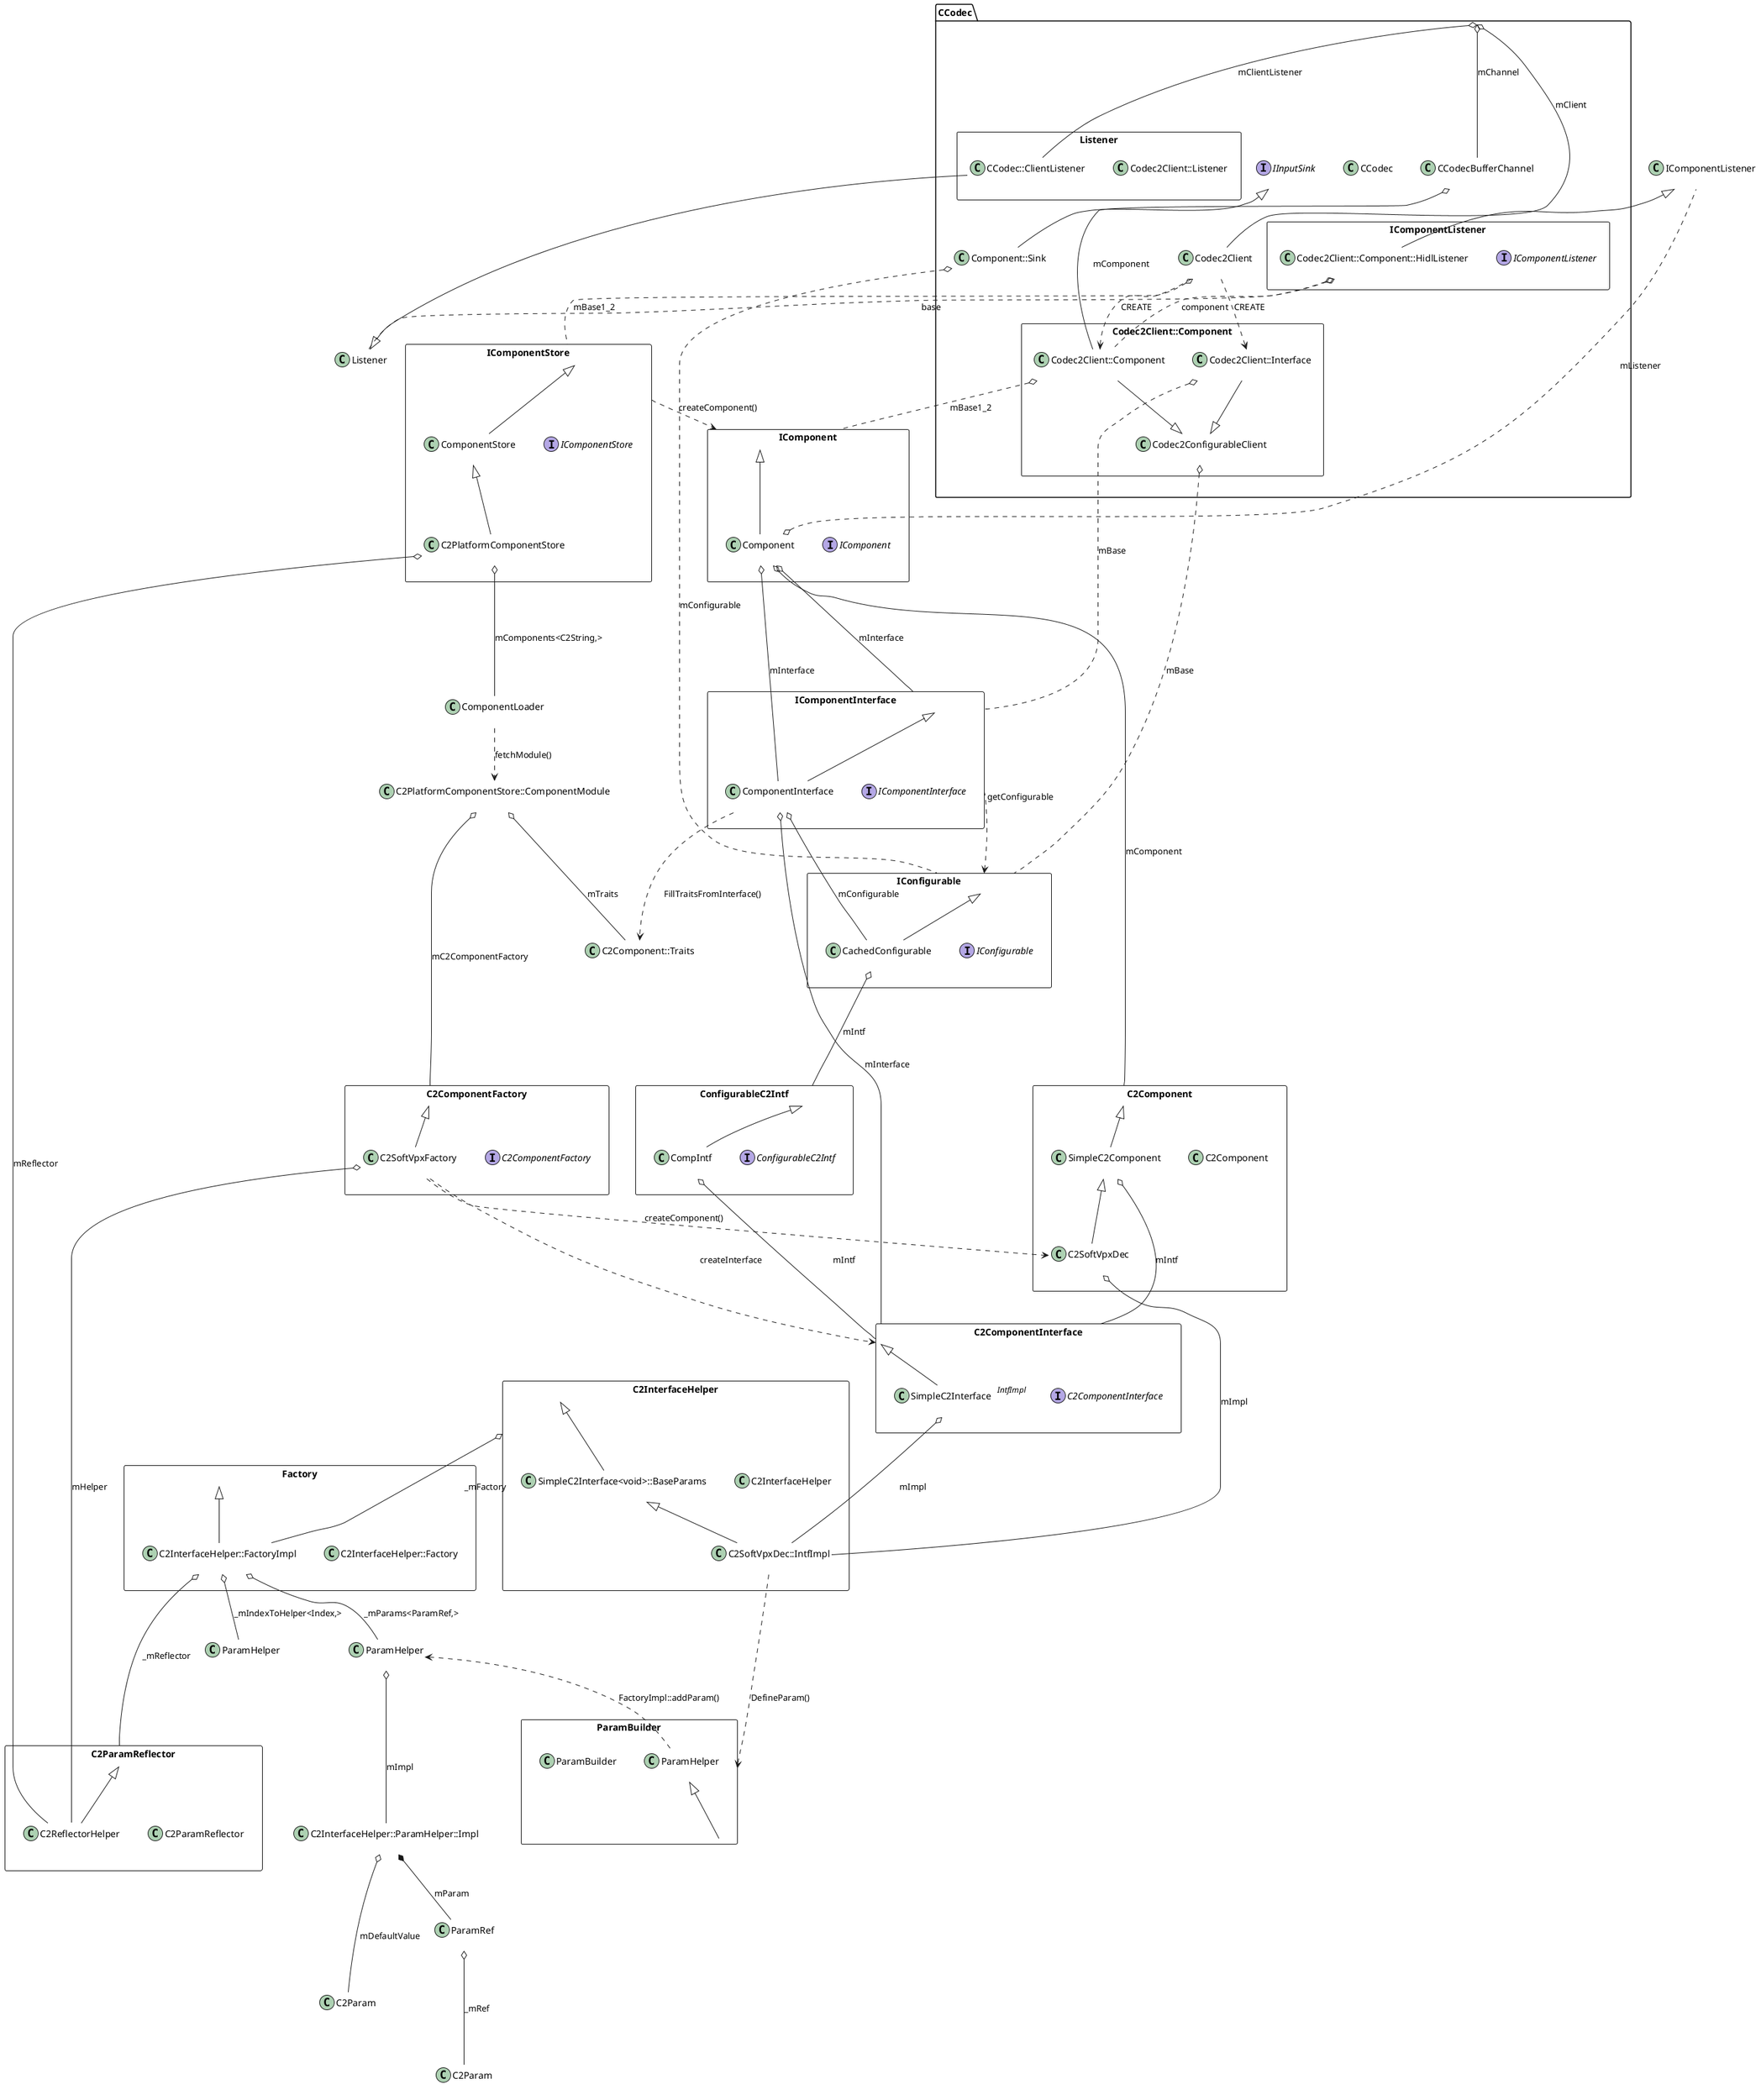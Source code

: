 @startuml Component

skinparam {
    ' monochrome true
    ClassBorderColor white
    ClassBackgroundColor white
    Shadowing false
    NoteFontColor #Black
    NoteFontSize 16
    NoteTextAlignment left
    NoteBackgroundColor WhiteSmoke
    NoteColor transparent
    NoteBorderThickness 0
    NoteBorderColor transparent
    NoteBorderThickness 0
    ' Linetype ortho
    ' Linetype polyline
}

package C2ComponentInterface <<rectangle>> {
    interface C2ComponentInterface
    class "SimpleC2Interface<IntfImpl>" as ImplInterface
}
class "C2PlatformComponentStore::ComponentModule" as ComponentModule

package IComponentStore <<rectangle>> {
    interface IComponentStore
    class ComponentStore
    class C2PlatformComponentStore
}

package IComponent <<rectangle>> {
    interface IComponent
    class Component
}

package IComponentInterface <<rectangle>> {
    interface IComponentInterface
    class ComponentInterface
}
class "C2Component::Traits" as Traits
package Factory <<rectangle>> {
    class "C2InterfaceHelper::Factory" as Factory
    class "C2InterfaceHelper::FactoryImpl" as FactoryImpl
}
class "ParamHelper" as Params
class "ParamHelper" as Helper

class "C2InterfaceHelper::ParamHelper::Impl" as ParamsImpl
class "C2Param" as DefaultParam

package C2ParamReflector <<rectangle>> {
    class C2ParamReflector
    class C2ReflectorHelper
}

package IConfigurable <<rectangle>> {
    interface IConfigurable
    class CachedConfigurable
}

package C2ComponentFactory <<rectangle>> {
    interface C2ComponentFactory
    class C2SoftVpxFactory
}

package C2Component <<rectangle>> {
    class C2Component
    class SimpleC2Component
    class C2SoftVpxDec
}

package CCodec {
    class CCodec
    class CCodecBufferChannel
    class Codec2Client
    interface IInputSink
    class "Component::Sink" as Sink
    package Listener <<rectangle>> {
        class "Codec2Client::Listener" as Listener
        class "CCodec::ClientListener" as ClientListener
    }
    package Codec2Client::Component <<rectangle>> {
        class "Codec2Client::Component" as Codec2ClientComponent
        class Codec2ConfigurableClient
        class "Codec2Client::Interface" as Codec2ClientInterface
    }
    package IComponentListener <<rectangle>> {
        interface IComponentListener
        class "Codec2Client::Component::HidlListener" as HidlListener
    }
}

package ConfigurableC2Intf <<rectangle>> {
    interface ConfigurableC2Intf
    class CompIntf
}

package C2InterfaceHelper <<rectangle>> {
    class C2InterfaceHelper
    class "SimpleC2Interface<void>::BaseParams" as BaseParams
    class "C2SoftVpxDec::IntfImpl" as IntfImpl
}

package ParamBuilder <<rectangle>> {
    class ParamHelper
    class ParamBuilder
}

' package C2ComponentKindSetting {
'     class "C2Component::kind_t" as kind_t
'     class C2ComponentKindSetting
' }
' package C2ComponentDomainSetting {
'     class "C2Component::domain_t" as domain_t
'     class C2ComponentDomainSetting
' }

' C2Param <|-- C2Setting
' C2SimpleValueStruct o--- kind_t:value
' C2SimpleValueStruct <|-- C2ComponentKindSetting
' C2Setting <|-- C2ComponentKindSetting
' C2SimpleValueStruct o--- domain_t:value
' C2SimpleValueStruct <|-- C2ComponentDomainSetting
' C2Setting <|-- C2ComponentDomainSetting

FactoryImpl o--- C2ParamReflector:_mReflector
FactoryImpl o-- Params:_mParams<ParamRef,>
FactoryImpl o-- Helper:_mIndexToHelper<Index,>
Params o--- ParamsImpl:mImpl
ParamsImpl *-- ParamRef:mParam
ParamsImpl o--- DefaultParam:mDefaultValue
ParamRef o--- C2Param:_mRef
' ComponentInterface ..> C2Param:**query_vb**
Factory <|-- FactoryImpl
C2InterfaceHelper o--- FactoryImpl:_mFactory
C2InterfaceHelper <|-- BaseParams
BaseParams <|-- IntfImpl
C2SoftVpxDec o--- IntfImpl:mImpl
SimpleC2Component o--- C2ComponentInterface:mIntf
C2ComponentInterface <|-- ImplInterface
ImplInterface o--- IntfImpl:mImpl

IntfImpl ..> ParamBuilder:DefineParam()
ParamHelper <|-- ParamBuilder
Params <.. ParamHelper:FactoryImpl::addParam()

C2ComponentFactory <|-- C2SoftVpxFactory
C2SoftVpxFactory o--- C2ReflectorHelper:mHelper
C2ParamReflector <|-- C2ReflectorHelper
C2Component <|-- SimpleC2Component
SimpleC2Component <|-- C2SoftVpxDec

C2SoftVpxFactory ..> C2SoftVpxDec:createComponent()
C2SoftVpxFactory ..> C2ComponentInterface:createInterface
ComponentModule o--- C2ComponentFactory:mC2ComponentFactory

IComponentStore <|-- ComponentStore
ComponentStore <|-- C2PlatformComponentStore
C2PlatformComponentStore o--- ComponentLoader:mComponents<C2String,>
ComponentLoader ..> ComponentModule:fetchModule()
ComponentModule o--- Traits:mTraits
ComponentInterface ..> Traits:FillTraitsFromInterface()

IComponent <|-- Component
Component o--- C2Component:mComponent
Component o--- ComponentInterface:mInterface
ComponentInterface o--- C2ComponentInterface:mInterface
IComponentInterface <|-- ComponentInterface
C2PlatformComponentStore o--- C2ReflectorHelper:mReflector

IComponentInterface ..> IConfigurable:getConfigurable
Component o--- IComponentInterface:mInterface
IConfigurable <|-- CachedConfigurable
CachedConfigurable o--- ConfigurableC2Intf:mIntf
ComponentInterface o--- CachedConfigurable:mConfigurable
ConfigurableC2Intf <|-- CompIntf
CompIntf o--- C2ComponentInterface:mIntf

IComponentListener <|-- HidlListener
IInputSink <|-- Sink
Sink o.. IConfigurable:mConfigurable
Codec2ClientComponent o.. IComponent:mBase1_2
HidlListener o.. Codec2ClientComponent:component
Component o.. IComponentListener:mListener
HidlListener o.. Listener:base
Listener <|-- ClientListener
Codec2Client o.. IComponentStore:mBase1_2

CCodecBufferChannel o--- Codec2ClientComponent:mComponent
CCodec o--- ClientListener:mClientListener
CCodec o--- CCodecBufferChannel:mChannel

IComponentStore ..> IComponent:createComponent()
Codec2Client ..> Codec2ClientComponent:CREATE
Codec2Client ..> Codec2ClientInterface:CREATE
Codec2ClientInterface --|> Codec2ConfigurableClient
Codec2ClientComponent --|> Codec2ConfigurableClient
Codec2ConfigurableClient o.. IConfigurable:mBase
Codec2ClientInterface o.. IComponentInterface:mBase
CCodec o-- Codec2Client:mClient

@enduml